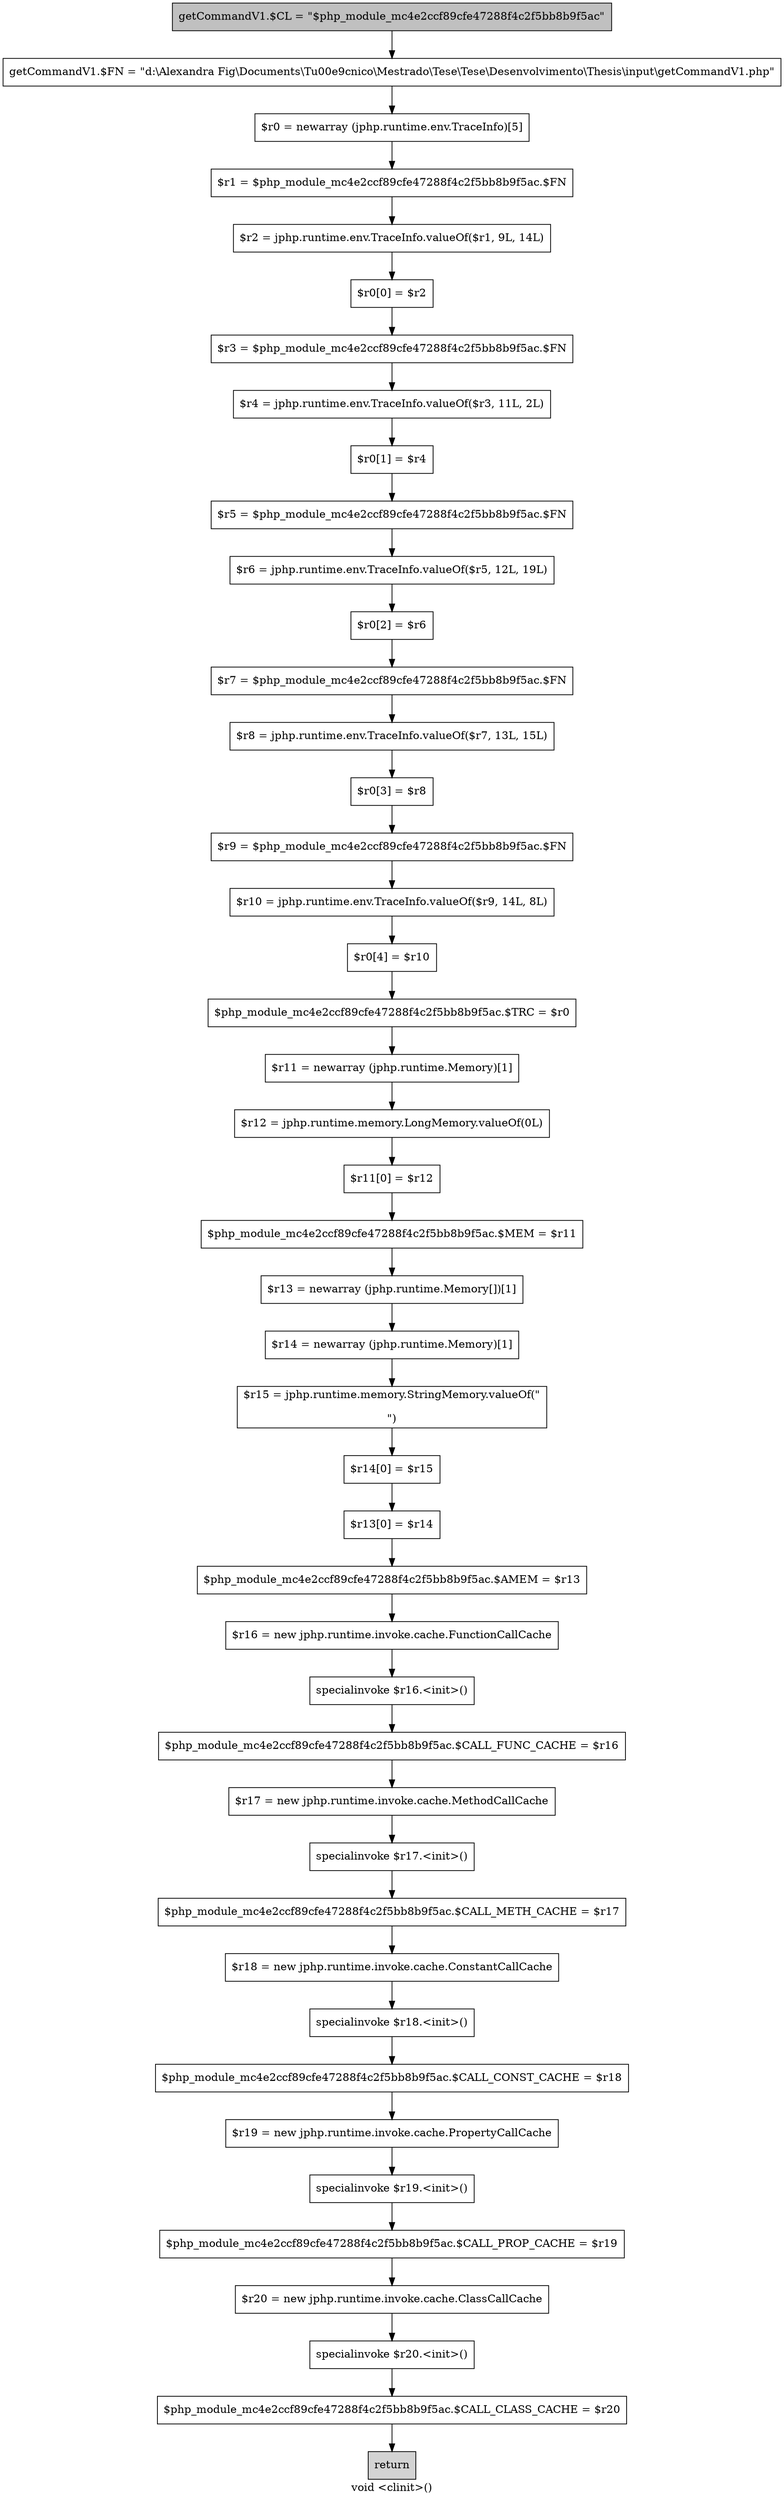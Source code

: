 digraph "void <clinit>()" {
    label="void <clinit>()";
    node [shape=box];
    "0" [style=filled,fillcolor=gray,label="getCommandV1.$CL = \"$php_module_mc4e2ccf89cfe47288f4c2f5bb8b9f5ac\"",];
    "1" [label="getCommandV1.$FN = \"d:\\Alexandra Fig\\Documents\\T\u00e9cnico\\Mestrado\\Tese\\Tese\\Desenvolvimento\\Thesis\\input\\getCommandV1.php\"",];
    "0"->"1";
    "2" [label="$r0 = newarray (jphp.runtime.env.TraceInfo)[5]",];
    "1"->"2";
    "3" [label="$r1 = $php_module_mc4e2ccf89cfe47288f4c2f5bb8b9f5ac.$FN",];
    "2"->"3";
    "4" [label="$r2 = jphp.runtime.env.TraceInfo.valueOf($r1, 9L, 14L)",];
    "3"->"4";
    "5" [label="$r0[0] = $r2",];
    "4"->"5";
    "6" [label="$r3 = $php_module_mc4e2ccf89cfe47288f4c2f5bb8b9f5ac.$FN",];
    "5"->"6";
    "7" [label="$r4 = jphp.runtime.env.TraceInfo.valueOf($r3, 11L, 2L)",];
    "6"->"7";
    "8" [label="$r0[1] = $r4",];
    "7"->"8";
    "9" [label="$r5 = $php_module_mc4e2ccf89cfe47288f4c2f5bb8b9f5ac.$FN",];
    "8"->"9";
    "10" [label="$r6 = jphp.runtime.env.TraceInfo.valueOf($r5, 12L, 19L)",];
    "9"->"10";
    "11" [label="$r0[2] = $r6",];
    "10"->"11";
    "12" [label="$r7 = $php_module_mc4e2ccf89cfe47288f4c2f5bb8b9f5ac.$FN",];
    "11"->"12";
    "13" [label="$r8 = jphp.runtime.env.TraceInfo.valueOf($r7, 13L, 15L)",];
    "12"->"13";
    "14" [label="$r0[3] = $r8",];
    "13"->"14";
    "15" [label="$r9 = $php_module_mc4e2ccf89cfe47288f4c2f5bb8b9f5ac.$FN",];
    "14"->"15";
    "16" [label="$r10 = jphp.runtime.env.TraceInfo.valueOf($r9, 14L, 8L)",];
    "15"->"16";
    "17" [label="$r0[4] = $r10",];
    "16"->"17";
    "18" [label="$php_module_mc4e2ccf89cfe47288f4c2f5bb8b9f5ac.$TRC = $r0",];
    "17"->"18";
    "19" [label="$r11 = newarray (jphp.runtime.Memory)[1]",];
    "18"->"19";
    "20" [label="$r12 = jphp.runtime.memory.LongMemory.valueOf(0L)",];
    "19"->"20";
    "21" [label="$r11[0] = $r12",];
    "20"->"21";
    "22" [label="$php_module_mc4e2ccf89cfe47288f4c2f5bb8b9f5ac.$MEM = $r11",];
    "21"->"22";
    "23" [label="$r13 = newarray (jphp.runtime.Memory[])[1]",];
    "22"->"23";
    "24" [label="$r14 = newarray (jphp.runtime.Memory)[1]",];
    "23"->"24";
    "25" [label="$r15 = jphp.runtime.memory.StringMemory.valueOf(\"\n\n\")",];
    "24"->"25";
    "26" [label="$r14[0] = $r15",];
    "25"->"26";
    "27" [label="$r13[0] = $r14",];
    "26"->"27";
    "28" [label="$php_module_mc4e2ccf89cfe47288f4c2f5bb8b9f5ac.$AMEM = $r13",];
    "27"->"28";
    "29" [label="$r16 = new jphp.runtime.invoke.cache.FunctionCallCache",];
    "28"->"29";
    "30" [label="specialinvoke $r16.<init>()",];
    "29"->"30";
    "31" [label="$php_module_mc4e2ccf89cfe47288f4c2f5bb8b9f5ac.$CALL_FUNC_CACHE = $r16",];
    "30"->"31";
    "32" [label="$r17 = new jphp.runtime.invoke.cache.MethodCallCache",];
    "31"->"32";
    "33" [label="specialinvoke $r17.<init>()",];
    "32"->"33";
    "34" [label="$php_module_mc4e2ccf89cfe47288f4c2f5bb8b9f5ac.$CALL_METH_CACHE = $r17",];
    "33"->"34";
    "35" [label="$r18 = new jphp.runtime.invoke.cache.ConstantCallCache",];
    "34"->"35";
    "36" [label="specialinvoke $r18.<init>()",];
    "35"->"36";
    "37" [label="$php_module_mc4e2ccf89cfe47288f4c2f5bb8b9f5ac.$CALL_CONST_CACHE = $r18",];
    "36"->"37";
    "38" [label="$r19 = new jphp.runtime.invoke.cache.PropertyCallCache",];
    "37"->"38";
    "39" [label="specialinvoke $r19.<init>()",];
    "38"->"39";
    "40" [label="$php_module_mc4e2ccf89cfe47288f4c2f5bb8b9f5ac.$CALL_PROP_CACHE = $r19",];
    "39"->"40";
    "41" [label="$r20 = new jphp.runtime.invoke.cache.ClassCallCache",];
    "40"->"41";
    "42" [label="specialinvoke $r20.<init>()",];
    "41"->"42";
    "43" [label="$php_module_mc4e2ccf89cfe47288f4c2f5bb8b9f5ac.$CALL_CLASS_CACHE = $r20",];
    "42"->"43";
    "44" [style=filled,fillcolor=lightgray,label="return",];
    "43"->"44";
}
